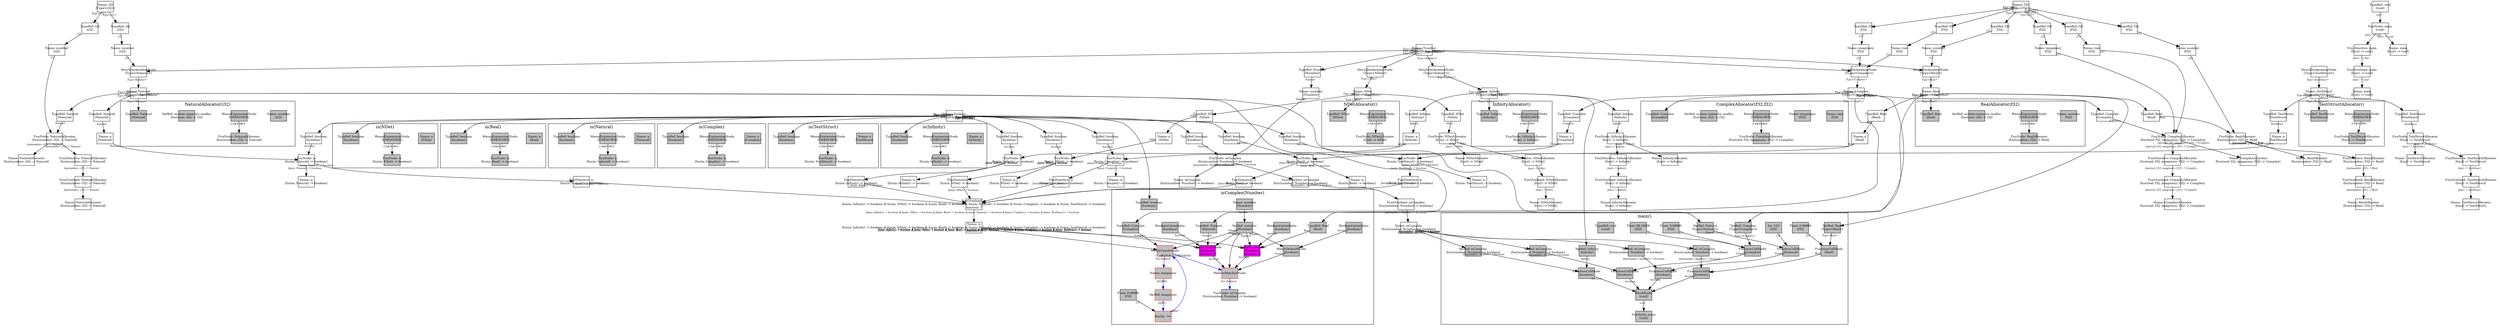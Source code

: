 digraph Document {
  node [shape=box,fixedsize=shape fontsize=10]
  1 [label="Name: i32\n⟨Type<i32>⟩", fillcolor=grey];
  2 [label="Name: f32\n⟨Type<f32>⟩", fillcolor=grey];
  3 [label="Name: boolean\n⟨Type<boolean>⟩", fillcolor=grey];
  4 [label="Name: Number\n⟨Type<Number>⟩", fillcolor=grey];
  5 [label="StructDeclarationNode\n⟨Type<Infinity>⟩", fillcolor=grey];
  6 [label="Name: Infinity\n⟨Type<Infinity>⟩", fillcolor=grey];
  7 [label="StructDeclarationNode\n⟨Type<NDet>⟩", fillcolor=grey];
  8 [label="Name: NDet\n⟨Type<NDet>⟩", fillcolor=grey];
  9 [label="StructDeclarationNode\n⟨Type<Real>⟩", fillcolor=grey];
  10 [label="TypeRef: f32\n⟨f32⟩", fillcolor=grey];
  11 [label="Name: number\n⟨f32⟩", fillcolor=grey];
  12 [label="Name: Real\n⟨Type<Real>⟩", fillcolor=grey];
  13 [label="StructDeclarationNode\n⟨Type<Natural>⟩", fillcolor=grey];
  14 [label="TypeRef: i32\n⟨i32⟩", fillcolor=grey];
  15 [label="Name: number\n⟨i32⟩", fillcolor=grey];
  16 [label="Name: Natural\n⟨Type<Natural>⟩", fillcolor=grey];
  17 [label="StructDeclarationNode\n⟨Type<Complex>⟩", fillcolor=grey];
  18 [label="TypeRef: f32\n⟨f32⟩", fillcolor=grey];
  19 [label="Name: real\n⟨f32⟩", fillcolor=grey];
  20 [label="TypeRef: f32\n⟨f32⟩", fillcolor=grey];
  21 [label="Name: imaginary\n⟨f32⟩", fillcolor=grey];
  22 [label="Name: Complex\n⟨Type<Complex>⟩", fillcolor=grey];
  23 [label="StructDeclarationNode\n⟨Type<TestStruct>⟩", fillcolor=grey];
  24 [label="Name: TestStruct\n⟨Type<TestStruct>⟩", fillcolor=grey];
  25 [label="FunOverload: isComplex\n⟨fun(number: Number) -> boolean⟩", fillcolor=grey];
  26 [label="FunDirective: isComplex\n⟨fun(number: Number) -> boolean⟩", fillcolor=grey];
  27 [label="FunNode: isComplex\n⟨fun(number: Number) -> boolean⟩", fillcolor=grey];
  28 [label="TypeRef: Number\n⟨Number⟩", fillcolor=grey];
  29 [label="Name: number\n⟨Number⟩", fillcolor=grey];
  30 [label="TypeRef: boolean\n⟨boolean⟩", fillcolor=grey];
  31 [label="Name: isComplex\n⟨fun(number: Number) -> boolean⟩", fillcolor=grey];
  32 [label="Name: isComplex\n⟨fun(number: Number) -> boolean⟩", fillcolor=grey];
  33 [label="FunOverload: main\n⟨fun() -> void⟩", fillcolor=grey];
  34 [label="FunDirective: main\n⟨fun() -> void⟩", fillcolor=grey];
  35 [label="FunNode: main\n⟨void⟩", fillcolor=grey];
  36 [label="TypeRef: void\n⟨void⟩", fillcolor=grey];
  37 [label="Name: main\n⟨fun() -> void⟩", fillcolor=grey];
  38 [label="Name: main\n⟨fun() -> void⟩", fillcolor=grey];
  39 [label="FunOverload: InfinityAllocator\n⟨fun() -> Infinity⟩", fillcolor=grey];
  40 [label="FunDirective: InfinityAllocator\n⟨fun() -> Infinity⟩", fillcolor=grey];
  41 [label="FunNode: InfinityAllocator\n⟨fun() -> Infinity⟩", fillcolor=grey];
  42 [label="TypeRef: Infinity\n⟨Infinity⟩", fillcolor=grey];
  43 [label="Name: InfinityAllocator\n⟨fun() -> Infinity⟩", fillcolor=grey];
  44 [label="Name: InfinityAllocator\n⟨fun() -> Infinity⟩", fillcolor=grey];
  45 [label="FunOverload: is\n⟨fun(a: Infinity) -> boolean & fun(a: NDet) -> boolean & fun(a: Real) -> boolean & fun(a: Natural) -> boolean & fun(a: Complex) -> boolean & fun(a: TestStruct) -> boolean⟩
Amount: 7", fillcolor=magenta];
  46 [label="FunDirective: is\n⟨fun(a: Infinity) -> boolean⟩", fillcolor=grey];
  47 [label="FunNode: is\n⟨fun(a: Infinity) -> boolean⟩", fillcolor=grey];
  48 [label="TypeRef: Infinity\n⟨Infinity⟩", fillcolor=grey];
  49 [label="Name: a\n⟨Infinity⟩", fillcolor=grey];
  50 [label="TypeRef: boolean\n⟨boolean⟩", fillcolor=grey];
  51 [label="Name: is\n⟨fun(a: Infinity) -> boolean⟩", fillcolor=grey];
  52 [label="FunDirective: is\n⟨fun(a: NDet) -> boolean⟩", fillcolor=grey];
  53 [label="FunNode: is\n⟨fun(a: NDet) -> boolean⟩", fillcolor=grey];
  54 [label="TypeRef: NDet\n⟨NDet⟩", fillcolor=grey];
  55 [label="Name: a\n⟨NDet⟩", fillcolor=grey];
  56 [label="TypeRef: boolean\n⟨boolean⟩", fillcolor=grey];
  57 [label="Name: is\n⟨fun(a: NDet) -> boolean⟩", fillcolor=grey];
  58 [label="FunDirective: is\n⟨fun(a: Real) -> boolean⟩", fillcolor=grey];
  59 [label="FunNode: is\n⟨fun(a: Real) -> boolean⟩", fillcolor=grey];
  60 [label="TypeRef: Real\n⟨Real⟩", fillcolor=grey];
  61 [label="Name: a\n⟨Real⟩", fillcolor=grey];
  62 [label="TypeRef: boolean\n⟨boolean⟩", fillcolor=grey];
  63 [label="Name: is\n⟨fun(a: Real) -> boolean⟩", fillcolor=grey];
  64 [label="FunDirective: is\n⟨fun(a: Natural) -> boolean⟩", fillcolor=grey];
  65 [label="FunNode: is\n⟨fun(a: Natural) -> boolean⟩", fillcolor=grey];
  66 [label="TypeRef: Natural\n⟨Natural⟩", fillcolor=grey];
  67 [label="Name: a\n⟨Natural⟩", fillcolor=grey];
  68 [label="TypeRef: boolean\n⟨boolean⟩", fillcolor=grey];
  69 [label="Name: is\n⟨fun(a: Natural) -> boolean⟩", fillcolor=grey];
  70 [label="FunDirective: is\n⟨fun(a: Complex) -> boolean⟩", fillcolor=grey];
  71 [label="FunNode: is\n⟨fun(a: Complex) -> boolean⟩", fillcolor=grey];
  72 [label="TypeRef: Complex\n⟨Complex⟩", fillcolor=grey];
  73 [label="Name: a\n⟨Complex⟩", fillcolor=grey];
  74 [label="TypeRef: boolean\n⟨boolean⟩", fillcolor=grey];
  75 [label="Name: is\n⟨fun(a: Complex) -> boolean⟩", fillcolor=grey];
  76 [label="FunDirective: is\n⟨fun(a: TestStruct) -> boolean⟩", fillcolor=grey];
  77 [label="FunNode: is\n⟨fun(a: TestStruct) -> boolean⟩", fillcolor=grey];
  78 [label="TypeRef: TestStruct\n⟨TestStruct⟩", fillcolor=grey];
  79 [label="Name: a\n⟨TestStruct⟩", fillcolor=grey];
  80 [label="TypeRef: boolean\n⟨boolean⟩", fillcolor=grey];
  81 [label="Name: is\n⟨fun(a: TestStruct) -> boolean⟩", fillcolor=grey];
  82 [label="Name: is\n⟨fun(a: Infinity) -> boolean & fun(a: NDet) -> boolean & fun(a: Real) -> boolean & fun(a: Natural) -> boolean & fun(a: Complex) -> boolean & fun(a: TestStruct) -> boolean⟩
Amount: 7", fillcolor=magenta];
  83 [label="FunOverload: NDetAllocator\n⟨fun() -> NDet⟩", fillcolor=grey];
  84 [label="FunDirective: NDetAllocator\n⟨fun() -> NDet⟩", fillcolor=grey];
  85 [label="FunNode: NDetAllocator\n⟨fun() -> NDet⟩", fillcolor=grey];
  86 [label="TypeRef: NDet\n⟨NDet⟩", fillcolor=grey];
  87 [label="Name: NDetAllocator\n⟨fun() -> NDet⟩", fillcolor=grey];
  88 [label="Name: NDetAllocator\n⟨fun() -> NDet⟩", fillcolor=grey];
  89 [label="FunOverload: RealAllocator\n⟨fun(number: f32) -> Real⟩", fillcolor=grey];
  90 [label="FunDirective: RealAllocator\n⟨fun(number: f32) -> Real⟩", fillcolor=grey];
  91 [label="FunNode: RealAllocator\n⟨fun(number: f32) -> Real⟩", fillcolor=grey];
  92 [label="TypeRef: f32\n⟨f32⟩", fillcolor=grey];
  93 [label="Name: number\n⟨f32⟩", fillcolor=grey];
  94 [label="TypeRef: Real\n⟨Real⟩", fillcolor=grey];
  95 [label="Name: RealAllocator\n⟨fun(number: f32) -> Real⟩", fillcolor=grey];
  96 [label="Name: RealAllocator\n⟨fun(number: f32) -> Real⟩", fillcolor=grey];
  97 [label="FunOverload: NaturalAllocator\n⟨fun(number: i32) -> Natural⟩", fillcolor=grey];
  98 [label="FunDirective: NaturalAllocator\n⟨fun(number: i32) -> Natural⟩", fillcolor=grey];
  99 [label="FunNode: NaturalAllocator\n⟨fun(number: i32) -> Natural⟩", fillcolor=grey];
  100 [label="TypeRef: i32\n⟨i32⟩", fillcolor=grey];
  101 [label="Name: number\n⟨i32⟩", fillcolor=grey];
  102 [label="TypeRef: Natural\n⟨Natural⟩", fillcolor=grey];
  103 [label="Name: NaturalAllocator\n⟨fun(number: i32) -> Natural⟩", fillcolor=grey];
  104 [label="Name: NaturalAllocator\n⟨fun(number: i32) -> Natural⟩", fillcolor=grey];
  105 [label="FunOverload: ComplexAllocator\n⟨fun(real: f32, imaginary: f32) -> Complex⟩", fillcolor=grey];
  106 [label="FunDirective: ComplexAllocator\n⟨fun(real: f32, imaginary: f32) -> Complex⟩", fillcolor=grey];
  107 [label="FunNode: ComplexAllocator\n⟨fun(real: f32, imaginary: f32) -> Complex⟩", fillcolor=grey];
  108 [label="TypeRef: f32\n⟨f32⟩", fillcolor=grey];
  109 [label="Name: real\n⟨f32⟩", fillcolor=grey];
  110 [label="TypeRef: f32\n⟨f32⟩", fillcolor=grey];
  111 [label="Name: imaginary\n⟨f32⟩", fillcolor=grey];
  112 [label="TypeRef: Complex\n⟨Complex⟩", fillcolor=grey];
  113 [label="Name: ComplexAllocator\n⟨fun(real: f32, imaginary: f32) -> Complex⟩", fillcolor=grey];
  114 [label="Name: ComplexAllocator\n⟨fun(real: f32, imaginary: f32) -> Complex⟩", fillcolor=grey];
  115 [label="FunOverload: TestStructAllocator\n⟨fun() -> TestStruct⟩", fillcolor=grey];
  116 [label="FunDirective: TestStructAllocator\n⟨fun() -> TestStruct⟩", fillcolor=grey];
  117 [label="FunNode: TestStructAllocator\n⟨fun() -> TestStruct⟩", fillcolor=grey];
  118 [label="TypeRef: TestStruct\n⟨TestStruct⟩", fillcolor=grey];
  119 [label="Name: TestStructAllocator\n⟨fun() -> TestStruct⟩", fillcolor=grey];
  120 [label="Name: TestStructAllocator\n⟨fun() -> TestStruct⟩", fillcolor=grey];
  subgraph cluster0 {
    node [style=filled, fillcolor=grey];
    121 [label="BlockNode\n⟨void⟩", fillcolor=grey];
    122 [label="FunctionCallNode\n⟨boolean⟩", fillcolor=grey];
    123 [label="VarRef: isComplex\n⟨fun(number: Number) -> boolean⟩", fillcolor=grey];
    124 [label="VarRef: Infinity\n⟨Infinity⟩", fillcolor=grey];
    125 [label="FunctionCallNode\n⟨boolean⟩", fillcolor=grey];
    126 [label="VarRef: isComplex\n⟨fun(number: Number) -> boolean⟩", fillcolor=grey];
    127 [label="FunctionCallNode\n⟨Real⟩", fillcolor=grey];
    128 [label="VarRef: Real\n⟨Type<Real>⟩", fillcolor=grey];
    129 [label="Float: 0.00000\n⟨f32⟩", fillcolor=grey];
    130 [label="FunctionCallNode\n⟨boolean⟩", fillcolor=grey];
    131 [label="VarRef: isComplex\n⟨fun(number: Number) -> boolean⟩", fillcolor=grey];
    132 [label="FunctionCallNode\n⟨Natural⟩", fillcolor=grey];
    133 [label="VarRef: Natural\n⟨Type<Natural>⟩", fillcolor=grey];
    134 [label="Int: 123\n⟨i32⟩", fillcolor=grey];
    135 [label="FunctionCallNode\n⟨boolean⟩", fillcolor=grey];
    136 [label="VarRef: isComplex\n⟨fun(number: Number) -> boolean⟩", fillcolor=grey];
    137 [label="FunctionCallNode\n⟨Complex⟩", fillcolor=grey];
    138 [label="VarRef: Complex\n⟨Type<Complex>⟩", fillcolor=grey];
    139 [label="Float: 0.00000\n⟨f32⟩", fillcolor=grey];
    140 [label="Float: 99.10000\n⟨f32⟩", fillcolor=grey];
    141 [label="FunNode: main\n⟨void⟩", fillcolor=grey];
    142 [label="TypeRef: void\n⟨void⟩", fillcolor=grey];
    121 -> 141[taillabel="void" labeldistance="1" fontname="times  italic" fontsize = 10 color="black" ];
    122 -> 121[taillabel="boolean" labeldistance="1" fontname="times  italic" fontsize = 10 color="black" ];
    123 -> 122[taillabel="fun(number: Number) -> boolean" labeldistance="1" fontname="times  italic" fontsize = 10 color="black" ];
    124 -> 122[taillabel="Infinity" labeldistance="1" fontname="times  italic" fontsize = 10 color="black" ];
    125 -> 121[taillabel="boolean" labeldistance="1" fontname="times  italic" fontsize = 10 color="black" ];
    126 -> 125[taillabel="fun(number: Number) -> boolean" labeldistance="1" fontname="times  italic" fontsize = 10 color="black" ];
    127 -> 125[taillabel="Real" labeldistance="1" fontname="times  italic" fontsize = 10 color="black" ];
    128 -> 127[taillabel="Type<Real>" labeldistance="1" fontname="times  italic" fontsize = 10 color="black" ];
    129 -> 127[taillabel="f32" labeldistance="1" fontname="times  italic" fontsize = 10 color="black" ];
    130 -> 121[taillabel="boolean" labeldistance="1" fontname="times  italic" fontsize = 10 color="black" ];
    131 -> 130[taillabel="fun(number: Number) -> boolean" labeldistance="1" fontname="times  italic" fontsize = 10 color="black" ];
    132 -> 130[taillabel="Natural" labeldistance="1" fontname="times  italic" fontsize = 10 color="black" ];
    133 -> 132[taillabel="Type<Natural>" labeldistance="1" fontname="times  italic" fontsize = 10 color="black" ];
    134 -> 132[taillabel="i32" labeldistance="1" fontname="times  italic" fontsize = 10 color="black" ];
    135 -> 121[taillabel="boolean" labeldistance="1" fontname="times  italic" fontsize = 10 color="black" ];
    136 -> 135[taillabel="fun(number: Number) -> boolean" labeldistance="1" fontname="times  italic" fontsize = 10 color="black" ];
    137 -> 135[taillabel="Complex" labeldistance="1" fontname="times  italic" fontsize = 10 color="black" ];
    138 -> 137[taillabel="Type<Complex>" labeldistance="1" fontname="times  italic" fontsize = 10 color="black" ];
    139 -> 137[taillabel="f32" labeldistance="1" fontname="times  italic" fontsize = 10 color="black" ];
    140 -> 137[taillabel="f32" labeldistance="1" fontname="times  italic" fontsize = 10 color="black" ];
  label = "main()";
}
  subgraph cluster1 {
    node [style=filled, fillcolor=grey];
    143 [label="Name: number\n⟨Number⟩", fillcolor=grey];
    144 [label="PatternMatcherNode", fillcolor=grey, color=red];
    145 [label="VarRef: number\n⟨Number⟩", fillcolor=grey];
    146 [label="MatchCaseIsNode\n⟨boolean⟩
Amount: 9", fillcolor=magenta];
    147 [label="TypeRef: Real\n⟨Real⟩", fillcolor=grey];
    148 [label="BooleanLiteralfalse\n⟨boolean⟩", fillcolor=grey];
    149 [label="MatchCaseIsNode\n⟨boolean⟩
Amount: 9", fillcolor=magenta];
    150 [label="TypeRef: Natural\n⟨Natural⟩", fillcolor=grey];
    151 [label="BooleanLiteralfalse\n⟨boolean⟩", fillcolor=grey];
    152 [label="MatchCaseIsNode", fillcolor=grey, color=red];
    153 [label="TypeRef: Complex\n⟨Complex⟩", fillcolor=grey];
    154 [label="BinOp: '!='", fillcolor=grey, color=red];
    155 [label="VarRef: imaginary", fillcolor=grey, color=red];
    156 [label="Float: 0.00000\n⟨f32⟩", fillcolor=grey];
    157 [label="Name: imaginary", fillcolor=grey, color=red];
    158 [label="MatchDefaultNode\n⟨boolean⟩", fillcolor=grey];
    159 [label="BooleanLiteralfalse\n⟨boolean⟩", fillcolor=grey];
    160 [label="FunNode: isComplex\n⟨fun(number: Number) -> boolean⟩", fillcolor=grey];
    161 [label="TypeRef: boolean\n⟨boolean⟩", fillcolor=grey];
    143 -> 145[taillabel="Number" labeldistance="1" fontname="times  italic" fontsize = 10 color="black" ];
    144 -> 160[taillabel="Not Defined" labeldistance="1" fontname="times  italic" fontsize = 10 color="blue" ];
    145 -> 144[taillabel="Number" labeldistance="1" fontname="times  italic" fontsize = 10 color="black" ];
    145 -> 146[taillabel="Number" labeldistance="1" fontname="times  italic" fontsize = 10 color="black" ];
    145 -> 149[taillabel="Number" labeldistance="1" fontname="times  italic" fontsize = 10 color="black" ];
    145 -> 152[taillabel="Number" labeldistance="1" fontname="times  italic" fontsize = 10 color="black" ];
    145 -> 158[taillabel="Number" labeldistance="1" fontname="times  italic" fontsize = 10 color="black" ];
    146 -> 144[taillabel="boolean" labeldistance="1" fontname="times  italic" fontsize = 10 color="black" ];
    147 -> 146[taillabel="Real" labeldistance="1" fontname="times  italic" fontsize = 10 color="black" ];
    148 -> 146[taillabel="boolean" labeldistance="1" fontname="times  italic" fontsize = 10 color="black" ];
    149 -> 144[taillabel="boolean" labeldistance="1" fontname="times  italic" fontsize = 10 color="black" ];
    150 -> 149[taillabel="Natural" labeldistance="1" fontname="times  italic" fontsize = 10 color="black" ];
    151 -> 149[taillabel="boolean" labeldistance="1" fontname="times  italic" fontsize = 10 color="black" ];
    152 -> 157[taillabel="Not Defined" labeldistance="1" fontname="times  italic" fontsize = 10 color="blue" ];
    152 -> 144[taillabel="[MATCH_EXPRESSION]" labeldistance="1" fontname="times  italic" fontsize = 10 color="blue" ];
    153 -> 152[taillabel="Complex" labeldistance="1" fontname="times  italic" fontsize = 10 color="black" ];
    154 -> 152[taillabel="[RHS]" labeldistance="1" fontname="times  italic" fontsize = 10 color="blue" ];
    155 -> 154[taillabel="[LHS]" labeldistance="1" fontname="times  italic" fontsize = 10 color="blue" ];
    156 -> 154[taillabel="f32" labeldistance="1" fontname="times  italic" fontsize = 10 color="black" ];
    157 -> 155[taillabel="[NAME]" labeldistance="1" fontname="times  italic" fontsize = 10 color="blue" ];
    158 -> 144[taillabel="boolean" labeldistance="1" fontname="times  italic" fontsize = 10 color="black" ];
    159 -> 158[taillabel="boolean" labeldistance="1" fontname="times  italic" fontsize = 10 color="black" ];
  label = "isComplex(Number)";
}
  subgraph cluster2 {
    node [style=filled, fillcolor=grey];
    162 [label="WasmExpressionNode\n⟨UNKNOWN⟩", fillcolor=grey];
    163 [label="FunNode: InfinityAllocator\n⟨fun() -> Infinity⟩", fillcolor=grey];
    164 [label="TypeRef: Infinity\n⟨Infinity⟩", fillcolor=grey];
    162 -> 163[taillabel="UNKNOWN" labeldistance="1" fontname="times  italic" fontsize = 10 color="black" ];
  label = "InfinityAllocator()";
}
  subgraph cluster3 {
    node [style=filled, fillcolor=grey];
    165 [label="WasmExpressionNode\n⟨UNKNOWN⟩", fillcolor=grey];
    166 [label="FunNode: NDetAllocator\n⟨fun() -> NDet⟩", fillcolor=grey];
    167 [label="TypeRef: NDet\n⟨NDet⟩", fillcolor=grey];
    165 -> 166[taillabel="UNKNOWN" labeldistance="1" fontname="times  italic" fontsize = 10 color="black" ];
  label = "NDetAllocator()";
}
  subgraph cluster4 {
    node [style=filled, fillcolor=grey];
    168 [label="Name: a\n⟨TestStruct⟩", fillcolor=grey];
    169 [label="WasmExpressionNode\n⟨UNKNOWN⟩", fillcolor=grey];
    170 [label="FunNode: is\n⟨fun(a: TestStruct) -> boolean⟩", fillcolor=grey];
    171 [label="TypeRef: boolean\n⟨boolean⟩", fillcolor=grey];
    169 -> 170[taillabel="UNKNOWN" labeldistance="1" fontname="times  italic" fontsize = 10 color="black" ];
  label = "is(TestStruct)";
}
  subgraph cluster5 {
    node [style=filled, fillcolor=grey];
    172 [label="Name: a\n⟨Infinity⟩", fillcolor=grey];
    173 [label="WasmExpressionNode\n⟨UNKNOWN⟩", fillcolor=grey];
    174 [label="FunNode: is\n⟨fun(a: Infinity) -> boolean⟩", fillcolor=grey];
    175 [label="TypeRef: boolean\n⟨boolean⟩", fillcolor=grey];
    173 -> 174[taillabel="UNKNOWN" labeldistance="1" fontname="times  italic" fontsize = 10 color="black" ];
  label = "is(Infinity)";
}
  subgraph cluster6 {
    node [style=filled, fillcolor=grey];
    176 [label="Name: a\n⟨NDet⟩", fillcolor=grey];
    177 [label="WasmExpressionNode\n⟨UNKNOWN⟩", fillcolor=grey];
    178 [label="FunNode: is\n⟨fun(a: NDet) -> boolean⟩", fillcolor=grey];
    179 [label="TypeRef: boolean\n⟨boolean⟩", fillcolor=grey];
    177 -> 178[taillabel="UNKNOWN" labeldistance="1" fontname="times  italic" fontsize = 10 color="black" ];
  label = "is(NDet)";
}
  subgraph cluster7 {
    node [style=filled, fillcolor=grey];
    180 [label="Name: a\n⟨Real⟩", fillcolor=grey];
    181 [label="WasmExpressionNode\n⟨UNKNOWN⟩", fillcolor=grey];
    182 [label="FunNode: is\n⟨fun(a: Real) -> boolean⟩", fillcolor=grey];
    183 [label="TypeRef: boolean\n⟨boolean⟩", fillcolor=grey];
    181 -> 182[taillabel="UNKNOWN" labeldistance="1" fontname="times  italic" fontsize = 10 color="black" ];
  label = "is(Real)";
}
  subgraph cluster8 {
    node [style=filled, fillcolor=grey];
    184 [label="Name: a\n⟨Natural⟩", fillcolor=grey];
    185 [label="WasmExpressionNode\n⟨UNKNOWN⟩", fillcolor=grey];
    186 [label="FunNode: is\n⟨fun(a: Natural) -> boolean⟩", fillcolor=grey];
    187 [label="TypeRef: boolean\n⟨boolean⟩", fillcolor=grey];
    185 -> 186[taillabel="UNKNOWN" labeldistance="1" fontname="times  italic" fontsize = 10 color="black" ];
  label = "is(Natural)";
}
  subgraph cluster9 {
    node [style=filled, fillcolor=grey];
    188 [label="Name: a\n⟨Complex⟩", fillcolor=grey];
    189 [label="WasmExpressionNode\n⟨UNKNOWN⟩", fillcolor=grey];
    190 [label="FunNode: is\n⟨fun(a: Complex) -> boolean⟩", fillcolor=grey];
    191 [label="TypeRef: boolean\n⟨boolean⟩", fillcolor=grey];
    189 -> 190[taillabel="UNKNOWN" labeldistance="1" fontname="times  italic" fontsize = 10 color="black" ];
  label = "is(Complex)";
}
  subgraph cluster10 {
    node [style=filled, fillcolor=grey];
    192 [label="Name: number\n⟨i32⟩", fillcolor=grey];
    193 [label="WasmExpressionNode\n⟨UNKNOWN⟩", fillcolor=grey];
    194 [label="VarRef: system::memory::malloc\n⟨fun(size: i32) -> i32⟩", fillcolor=grey];
    195 [label="FunNode: NaturalAllocator\n⟨fun(number: i32) -> Natural⟩", fillcolor=grey];
    196 [label="TypeRef: Natural\n⟨Natural⟩", fillcolor=grey];
    193 -> 195[taillabel="UNKNOWN" labeldistance="1" fontname="times  italic" fontsize = 10 color="black" ];
  label = "NaturalAllocator(i32)";
}
  subgraph cluster11 {
    node [style=filled, fillcolor=grey];
    197 [label="Name: number\n⟨f32⟩", fillcolor=grey];
    198 [label="WasmExpressionNode\n⟨UNKNOWN⟩", fillcolor=grey];
    199 [label="VarRef: system::memory::malloc\n⟨fun(size: i32) -> i32⟩", fillcolor=grey];
    200 [label="FunNode: RealAllocator\n⟨fun(number: f32) -> Real⟩", fillcolor=grey];
    201 [label="TypeRef: Real\n⟨Real⟩", fillcolor=grey];
    198 -> 200[taillabel="UNKNOWN" labeldistance="1" fontname="times  italic" fontsize = 10 color="black" ];
  label = "RealAllocator(f32)";
}
  subgraph cluster12 {
    node [style=filled, fillcolor=grey];
    202 [label="Name: real\n⟨f32⟩", fillcolor=grey];
    203 [label="Name: imaginary\n⟨f32⟩", fillcolor=grey];
    204 [label="WasmExpressionNode\n⟨UNKNOWN⟩", fillcolor=grey];
    205 [label="VarRef: system::memory::malloc\n⟨fun(size: i32) -> i32⟩", fillcolor=grey];
    206 [label="FunNode: ComplexAllocator\n⟨fun(real: f32, imaginary: f32) -> Complex⟩", fillcolor=grey];
    207 [label="TypeRef: Complex\n⟨Complex⟩", fillcolor=grey];
    204 -> 206[taillabel="UNKNOWN" labeldistance="1" fontname="times  italic" fontsize = 10 color="black" ];
  label = "ComplexAllocator(f32,f32)";
}
  subgraph cluster13 {
    node [style=filled, fillcolor=grey];
    208 [label="WasmExpressionNode\n⟨UNKNOWN⟩", fillcolor=grey];
    209 [label="FunNode: TestStructAllocator\n⟨fun() -> TestStruct⟩", fillcolor=grey];
    210 [label="TypeRef: TestStruct\n⟨TestStruct⟩", fillcolor=grey];
    208 -> 209[taillabel="UNKNOWN" labeldistance="1" fontname="times  italic" fontsize = 10 color="black" ];
  label = "TestStructAllocator()";
}
  1 -> 14[taillabel="Type<i32>" labeldistance="1" fontname="times  italic" fontsize = 10 color="black" ];
  1 -> 100[taillabel="Type<i32>" labeldistance="1" fontname="times  italic" fontsize = 10 color="black" ];
  2 -> 10[taillabel="Type<f32>" labeldistance="1" fontname="times  italic" fontsize = 10 color="black" ];
  2 -> 18[taillabel="Type<f32>" labeldistance="1" fontname="times  italic" fontsize = 10 color="black" ];
  2 -> 20[taillabel="Type<f32>" labeldistance="1" fontname="times  italic" fontsize = 10 color="black" ];
  2 -> 92[taillabel="Type<f32>" labeldistance="1" fontname="times  italic" fontsize = 10 color="black" ];
  2 -> 108[taillabel="Type<f32>" labeldistance="1" fontname="times  italic" fontsize = 10 color="black" ];
  2 -> 110[taillabel="Type<f32>" labeldistance="1" fontname="times  italic" fontsize = 10 color="black" ];
  3 -> 30[taillabel="Type<boolean>" labeldistance="1" fontname="times  italic" fontsize = 10 color="black" ];
  3 -> 50[taillabel="Type<boolean>" labeldistance="1" fontname="times  italic" fontsize = 10 color="black" ];
  3 -> 56[taillabel="Type<boolean>" labeldistance="1" fontname="times  italic" fontsize = 10 color="black" ];
  3 -> 62[taillabel="Type<boolean>" labeldistance="1" fontname="times  italic" fontsize = 10 color="black" ];
  3 -> 68[taillabel="Type<boolean>" labeldistance="1" fontname="times  italic" fontsize = 10 color="black" ];
  3 -> 74[taillabel="Type<boolean>" labeldistance="1" fontname="times  italic" fontsize = 10 color="black" ];
  3 -> 80[taillabel="Type<boolean>" labeldistance="1" fontname="times  italic" fontsize = 10 color="black" ];
  3 -> 161[taillabel="Type<boolean>" labeldistance="1" fontname="times  italic" fontsize = 10 color="black" ];
  3 -> 171[taillabel="Type<boolean>" labeldistance="1" fontname="times  italic" fontsize = 10 color="black" ];
  3 -> 175[taillabel="Type<boolean>" labeldistance="1" fontname="times  italic" fontsize = 10 color="black" ];
  3 -> 179[taillabel="Type<boolean>" labeldistance="1" fontname="times  italic" fontsize = 10 color="black" ];
  3 -> 183[taillabel="Type<boolean>" labeldistance="1" fontname="times  italic" fontsize = 10 color="black" ];
  3 -> 187[taillabel="Type<boolean>" labeldistance="1" fontname="times  italic" fontsize = 10 color="black" ];
  3 -> 191[taillabel="Type<boolean>" labeldistance="1" fontname="times  italic" fontsize = 10 color="black" ];
  4 -> 5[taillabel="Type<Number>" labeldistance="1" fontname="times  italic" fontsize = 10 color="black" ];
  4 -> 7[taillabel="Type<Number>" labeldistance="1" fontname="times  italic" fontsize = 10 color="black" ];
  4 -> 9[taillabel="Type<Number>" labeldistance="1" fontname="times  italic" fontsize = 10 color="black" ];
  4 -> 13[taillabel="Type<Number>" labeldistance="1" fontname="times  italic" fontsize = 10 color="black" ];
  4 -> 17[taillabel="Type<Number>" labeldistance="1" fontname="times  italic" fontsize = 10 color="black" ];
  4 -> 28[taillabel="Type<Number>" labeldistance="1" fontname="times  italic" fontsize = 10 color="black" ];
  5 -> 6[taillabel="Type<Infinity>" labeldistance="1" fontname="times  italic" fontsize = 10 color="black" ];
  6 -> 42[taillabel="Type<Infinity>" labeldistance="1" fontname="times  italic" fontsize = 10 color="black" ];
  6 -> 48[taillabel="Type<Infinity>" labeldistance="1" fontname="times  italic" fontsize = 10 color="black" ];
  6 -> 124[taillabel="Type<Infinity>" labeldistance="1" fontname="times  italic" fontsize = 10 color="black" ];
  6 -> 164[taillabel="Type<Infinity>" labeldistance="1" fontname="times  italic" fontsize = 10 color="black" ];
  7 -> 8[taillabel="Type<NDet>" labeldistance="1" fontname="times  italic" fontsize = 10 color="black" ];
  8 -> 54[taillabel="Type<NDet>" labeldistance="1" fontname="times  italic" fontsize = 10 color="black" ];
  8 -> 86[taillabel="Type<NDet>" labeldistance="1" fontname="times  italic" fontsize = 10 color="black" ];
  8 -> 167[taillabel="Type<NDet>" labeldistance="1" fontname="times  italic" fontsize = 10 color="black" ];
  9 -> 12[taillabel="Type<Real>" labeldistance="1" fontname="times  italic" fontsize = 10 color="black" ];
  10 -> 11[taillabel="f32" labeldistance="1" fontname="times  italic" fontsize = 10 color="black" ];
  11 -> 9[taillabel="f32" labeldistance="1" fontname="times  italic" fontsize = 10 color="black" ];
  12 -> 60[taillabel="Type<Real>" labeldistance="1" fontname="times  italic" fontsize = 10 color="black" ];
  12 -> 94[taillabel="Type<Real>" labeldistance="1" fontname="times  italic" fontsize = 10 color="black" ];
  12 -> 128[taillabel="Type<Real>" labeldistance="1" fontname="times  italic" fontsize = 10 color="black" ];
  12 -> 147[taillabel="Type<Real>" labeldistance="1" fontname="times  italic" fontsize = 10 color="black" ];
  12 -> 201[taillabel="Type<Real>" labeldistance="1" fontname="times  italic" fontsize = 10 color="black" ];
  13 -> 16[taillabel="Type<Natural>" labeldistance="1" fontname="times  italic" fontsize = 10 color="black" ];
  14 -> 15[taillabel="i32" labeldistance="1" fontname="times  italic" fontsize = 10 color="black" ];
  15 -> 13[taillabel="i32" labeldistance="1" fontname="times  italic" fontsize = 10 color="black" ];
  16 -> 66[taillabel="Type<Natural>" labeldistance="1" fontname="times  italic" fontsize = 10 color="black" ];
  16 -> 102[taillabel="Type<Natural>" labeldistance="1" fontname="times  italic" fontsize = 10 color="black" ];
  16 -> 133[taillabel="Type<Natural>" labeldistance="1" fontname="times  italic" fontsize = 10 color="black" ];
  16 -> 150[taillabel="Type<Natural>" labeldistance="1" fontname="times  italic" fontsize = 10 color="black" ];
  16 -> 196[taillabel="Type<Natural>" labeldistance="1" fontname="times  italic" fontsize = 10 color="black" ];
  17 -> 22[taillabel="Type<Complex>" labeldistance="1" fontname="times  italic" fontsize = 10 color="black" ];
  18 -> 19[taillabel="f32" labeldistance="1" fontname="times  italic" fontsize = 10 color="black" ];
  19 -> 17[taillabel="f32" labeldistance="1" fontname="times  italic" fontsize = 10 color="black" ];
  20 -> 21[taillabel="f32" labeldistance="1" fontname="times  italic" fontsize = 10 color="black" ];
  21 -> 17[taillabel="f32" labeldistance="1" fontname="times  italic" fontsize = 10 color="black" ];
  22 -> 72[taillabel="Type<Complex>" labeldistance="1" fontname="times  italic" fontsize = 10 color="black" ];
  22 -> 112[taillabel="Type<Complex>" labeldistance="1" fontname="times  italic" fontsize = 10 color="black" ];
  22 -> 138[taillabel="Type<Complex>" labeldistance="1" fontname="times  italic" fontsize = 10 color="black" ];
  22 -> 153[taillabel="Type<Complex>" labeldistance="1" fontname="times  italic" fontsize = 10 color="black" ];
  22 -> 207[taillabel="Type<Complex>" labeldistance="1" fontname="times  italic" fontsize = 10 color="black" ];
  23 -> 24[taillabel="Type<TestStruct>" labeldistance="1" fontname="times  italic" fontsize = 10 color="black" ];
  24 -> 78[taillabel="Type<TestStruct>" labeldistance="1" fontname="times  italic" fontsize = 10 color="black" ];
  24 -> 118[taillabel="Type<TestStruct>" labeldistance="1" fontname="times  italic" fontsize = 10 color="black" ];
  24 -> 210[taillabel="Type<TestStruct>" labeldistance="1" fontname="times  italic" fontsize = 10 color="black" ];
  25 -> 32[taillabel="fun(number: Number) -> boolean" labeldistance="1" fontname="times  italic" fontsize = 10 color="black" ];
  26 -> 25[taillabel="fun(number: Number) -> boolean" labeldistance="1" fontname="times  italic" fontsize = 10 color="black" ];
  27 -> 31[taillabel="fun(number: Number) -> boolean" labeldistance="1" fontname="times  italic" fontsize = 10 color="black" ];
  27 -> 26[taillabel="fun(number: Number) -> boolean" labeldistance="1" fontname="times  italic" fontsize = 10 color="black" ];
  28 -> 29[taillabel="Number" labeldistance="1" fontname="times  italic" fontsize = 10 color="black" ];
  29 -> 27[taillabel="Number" labeldistance="1" fontname="times  italic" fontsize = 10 color="black" ];
  30 -> 27[taillabel="boolean" labeldistance="1" fontname="times  italic" fontsize = 10 color="black" ];
  32 -> 123[taillabel="fun(number: Number) -> boolean" labeldistance="1" fontname="times  italic" fontsize = 10 color="black" ];
  32 -> 126[taillabel="fun(number: Number) -> boolean" labeldistance="1" fontname="times  italic" fontsize = 10 color="black" ];
  32 -> 131[taillabel="fun(number: Number) -> boolean" labeldistance="1" fontname="times  italic" fontsize = 10 color="black" ];
  32 -> 136[taillabel="fun(number: Number) -> boolean" labeldistance="1" fontname="times  italic" fontsize = 10 color="black" ];
  33 -> 38[taillabel="fun() -> void" labeldistance="1" fontname="times  italic" fontsize = 10 color="black" ];
  34 -> 33[taillabel="fun() -> void" labeldistance="1" fontname="times  italic" fontsize = 10 color="black" ];
  35 -> 37[taillabel="fun() -> void" labeldistance="1" fontname="times  italic" fontsize = 10 color="black" ];
  35 -> 34[taillabel="fun() -> void" labeldistance="1" fontname="times  italic" fontsize = 10 color="black" ];
  36 -> 35[taillabel="void" labeldistance="1" fontname="times  italic" fontsize = 10 color="black" ];
  39 -> 44[taillabel="fun() -> Infinity" labeldistance="1" fontname="times  italic" fontsize = 10 color="black" ];
  40 -> 39[taillabel="fun() -> Infinity" labeldistance="1" fontname="times  italic" fontsize = 10 color="black" ];
  41 -> 43[taillabel="fun() -> Infinity" labeldistance="1" fontname="times  italic" fontsize = 10 color="black" ];
  41 -> 40[taillabel="fun() -> Infinity" labeldistance="1" fontname="times  italic" fontsize = 10 color="black" ];
  42 -> 41[taillabel="Infinity" labeldistance="1" fontname="times  italic" fontsize = 10 color="black" ];
  45 -> 82[taillabel="fun(a: Infinity) -> boolean & fun(a: NDet) -> boolean & fun(a: Real) -> boolean & fun(a: Natural) -> boolean & fun(a: Complex) -> boolean & fun(a: TestStruct) -> boolean" labeldistance="1" fontname="times  italic" fontsize = 10 color="black" ];
  46 -> 45[taillabel="fun(a: Infinity) -> boolean" labeldistance="1" fontname="times  italic" fontsize = 10 color="black" ];
  47 -> 51[taillabel="fun(a: Infinity) -> boolean" labeldistance="1" fontname="times  italic" fontsize = 10 color="black" ];
  47 -> 46[taillabel="fun(a: Infinity) -> boolean" labeldistance="1" fontname="times  italic" fontsize = 10 color="black" ];
  48 -> 49[taillabel="Infinity" labeldistance="1" fontname="times  italic" fontsize = 10 color="black" ];
  49 -> 47[taillabel="Infinity" labeldistance="1" fontname="times  italic" fontsize = 10 color="black" ];
  50 -> 47[taillabel="boolean" labeldistance="1" fontname="times  italic" fontsize = 10 color="black" ];
  52 -> 45[taillabel="fun(a: NDet) -> boolean" labeldistance="1" fontname="times  italic" fontsize = 10 color="black" ];
  53 -> 57[taillabel="fun(a: NDet) -> boolean" labeldistance="1" fontname="times  italic" fontsize = 10 color="black" ];
  53 -> 52[taillabel="fun(a: NDet) -> boolean" labeldistance="1" fontname="times  italic" fontsize = 10 color="black" ];
  54 -> 55[taillabel="NDet" labeldistance="1" fontname="times  italic" fontsize = 10 color="black" ];
  55 -> 53[taillabel="NDet" labeldistance="1" fontname="times  italic" fontsize = 10 color="black" ];
  56 -> 53[taillabel="boolean" labeldistance="1" fontname="times  italic" fontsize = 10 color="black" ];
  58 -> 45[taillabel="fun(a: Real) -> boolean" labeldistance="1" fontname="times  italic" fontsize = 10 color="black" ];
  59 -> 63[taillabel="fun(a: Real) -> boolean" labeldistance="1" fontname="times  italic" fontsize = 10 color="black" ];
  59 -> 58[taillabel="fun(a: Real) -> boolean" labeldistance="1" fontname="times  italic" fontsize = 10 color="black" ];
  60 -> 61[taillabel="Real" labeldistance="1" fontname="times  italic" fontsize = 10 color="black" ];
  61 -> 59[taillabel="Real" labeldistance="1" fontname="times  italic" fontsize = 10 color="black" ];
  62 -> 59[taillabel="boolean" labeldistance="1" fontname="times  italic" fontsize = 10 color="black" ];
  64 -> 45[taillabel="fun(a: Natural) -> boolean" labeldistance="1" fontname="times  italic" fontsize = 10 color="black" ];
  65 -> 69[taillabel="fun(a: Natural) -> boolean" labeldistance="1" fontname="times  italic" fontsize = 10 color="black" ];
  65 -> 64[taillabel="fun(a: Natural) -> boolean" labeldistance="1" fontname="times  italic" fontsize = 10 color="black" ];
  66 -> 67[taillabel="Natural" labeldistance="1" fontname="times  italic" fontsize = 10 color="black" ];
  67 -> 65[taillabel="Natural" labeldistance="1" fontname="times  italic" fontsize = 10 color="black" ];
  68 -> 65[taillabel="boolean" labeldistance="1" fontname="times  italic" fontsize = 10 color="black" ];
  70 -> 45[taillabel="fun(a: Complex) -> boolean" labeldistance="1" fontname="times  italic" fontsize = 10 color="black" ];
  71 -> 75[taillabel="fun(a: Complex) -> boolean" labeldistance="1" fontname="times  italic" fontsize = 10 color="black" ];
  71 -> 70[taillabel="fun(a: Complex) -> boolean" labeldistance="1" fontname="times  italic" fontsize = 10 color="black" ];
  72 -> 73[taillabel="Complex" labeldistance="1" fontname="times  italic" fontsize = 10 color="black" ];
  73 -> 71[taillabel="Complex" labeldistance="1" fontname="times  italic" fontsize = 10 color="black" ];
  74 -> 71[taillabel="boolean" labeldistance="1" fontname="times  italic" fontsize = 10 color="black" ];
  76 -> 45[taillabel="fun(a: TestStruct) -> boolean" labeldistance="1" fontname="times  italic" fontsize = 10 color="black" ];
  77 -> 81[taillabel="fun(a: TestStruct) -> boolean" labeldistance="1" fontname="times  italic" fontsize = 10 color="black" ];
  77 -> 76[taillabel="fun(a: TestStruct) -> boolean" labeldistance="1" fontname="times  italic" fontsize = 10 color="black" ];
  78 -> 79[taillabel="TestStruct" labeldistance="1" fontname="times  italic" fontsize = 10 color="black" ];
  79 -> 77[taillabel="TestStruct" labeldistance="1" fontname="times  italic" fontsize = 10 color="black" ];
  80 -> 77[taillabel="boolean" labeldistance="1" fontname="times  italic" fontsize = 10 color="black" ];
  82 -> 146[taillabel="fun(a: Infinity) -> boolean & fun(a: NDet) -> boolean & fun(a: Real) -> boolean & fun(a: Natural) -> boolean & fun(a: Complex) -> boolean & fun(a: TestStruct) -> boolean" labeldistance="1" fontname="times  italic" fontsize = 10 color="black" ];
  82 -> 149[taillabel="fun(a: Infinity) -> boolean & fun(a: NDet) -> boolean & fun(a: Real) -> boolean & fun(a: Natural) -> boolean & fun(a: Complex) -> boolean & fun(a: TestStruct) -> boolean" labeldistance="1" fontname="times  italic" fontsize = 10 color="black" ];
  82 -> 152[taillabel="fun(a: Infinity) -> boolean & fun(a: NDet) -> boolean & fun(a: Real) -> boolean & fun(a: Natural) -> boolean & fun(a: Complex) -> boolean & fun(a: TestStruct) -> boolean" labeldistance="1" fontname="times  italic" fontsize = 10 color="black" ];
  83 -> 88[taillabel="fun() -> NDet" labeldistance="1" fontname="times  italic" fontsize = 10 color="black" ];
  84 -> 83[taillabel="fun() -> NDet" labeldistance="1" fontname="times  italic" fontsize = 10 color="black" ];
  85 -> 87[taillabel="fun() -> NDet" labeldistance="1" fontname="times  italic" fontsize = 10 color="black" ];
  85 -> 84[taillabel="fun() -> NDet" labeldistance="1" fontname="times  italic" fontsize = 10 color="black" ];
  86 -> 85[taillabel="NDet" labeldistance="1" fontname="times  italic" fontsize = 10 color="black" ];
  89 -> 96[taillabel="fun(number: f32) -> Real" labeldistance="1" fontname="times  italic" fontsize = 10 color="black" ];
  90 -> 89[taillabel="fun(number: f32) -> Real" labeldistance="1" fontname="times  italic" fontsize = 10 color="black" ];
  91 -> 95[taillabel="fun(number: f32) -> Real" labeldistance="1" fontname="times  italic" fontsize = 10 color="black" ];
  91 -> 90[taillabel="fun(number: f32) -> Real" labeldistance="1" fontname="times  italic" fontsize = 10 color="black" ];
  92 -> 93[taillabel="f32" labeldistance="1" fontname="times  italic" fontsize = 10 color="black" ];
  93 -> 91[taillabel="f32" labeldistance="1" fontname="times  italic" fontsize = 10 color="black" ];
  94 -> 91[taillabel="Real" labeldistance="1" fontname="times  italic" fontsize = 10 color="black" ];
  97 -> 104[taillabel="fun(number: i32) -> Natural" labeldistance="1" fontname="times  italic" fontsize = 10 color="black" ];
  98 -> 97[taillabel="fun(number: i32) -> Natural" labeldistance="1" fontname="times  italic" fontsize = 10 color="black" ];
  99 -> 103[taillabel="fun(number: i32) -> Natural" labeldistance="1" fontname="times  italic" fontsize = 10 color="black" ];
  99 -> 98[taillabel="fun(number: i32) -> Natural" labeldistance="1" fontname="times  italic" fontsize = 10 color="black" ];
  100 -> 101[taillabel="i32" labeldistance="1" fontname="times  italic" fontsize = 10 color="black" ];
  101 -> 99[taillabel="i32" labeldistance="1" fontname="times  italic" fontsize = 10 color="black" ];
  102 -> 99[taillabel="Natural" labeldistance="1" fontname="times  italic" fontsize = 10 color="black" ];
  105 -> 114[taillabel="fun(real: f32, imaginary: f32) -> Complex" labeldistance="1" fontname="times  italic" fontsize = 10 color="black" ];
  106 -> 105[taillabel="fun(real: f32, imaginary: f32) -> Complex" labeldistance="1" fontname="times  italic" fontsize = 10 color="black" ];
  107 -> 113[taillabel="fun(real: f32, imaginary: f32) -> Complex" labeldistance="1" fontname="times  italic" fontsize = 10 color="black" ];
  107 -> 106[taillabel="fun(real: f32, imaginary: f32) -> Complex" labeldistance="1" fontname="times  italic" fontsize = 10 color="black" ];
  108 -> 109[taillabel="f32" labeldistance="1" fontname="times  italic" fontsize = 10 color="black" ];
  109 -> 107[taillabel="f32" labeldistance="1" fontname="times  italic" fontsize = 10 color="black" ];
  110 -> 111[taillabel="f32" labeldistance="1" fontname="times  italic" fontsize = 10 color="black" ];
  111 -> 107[taillabel="f32" labeldistance="1" fontname="times  italic" fontsize = 10 color="black" ];
  112 -> 107[taillabel="Complex" labeldistance="1" fontname="times  italic" fontsize = 10 color="black" ];
  115 -> 120[taillabel="fun() -> TestStruct" labeldistance="1" fontname="times  italic" fontsize = 10 color="black" ];
  116 -> 115[taillabel="fun() -> TestStruct" labeldistance="1" fontname="times  italic" fontsize = 10 color="black" ];
  117 -> 119[taillabel="fun() -> TestStruct" labeldistance="1" fontname="times  italic" fontsize = 10 color="black" ];
  117 -> 116[taillabel="fun() -> TestStruct" labeldistance="1" fontname="times  italic" fontsize = 10 color="black" ];
  118 -> 117[taillabel="TestStruct" labeldistance="1" fontname="times  italic" fontsize = 10 color="black" ];
  label="";
}

